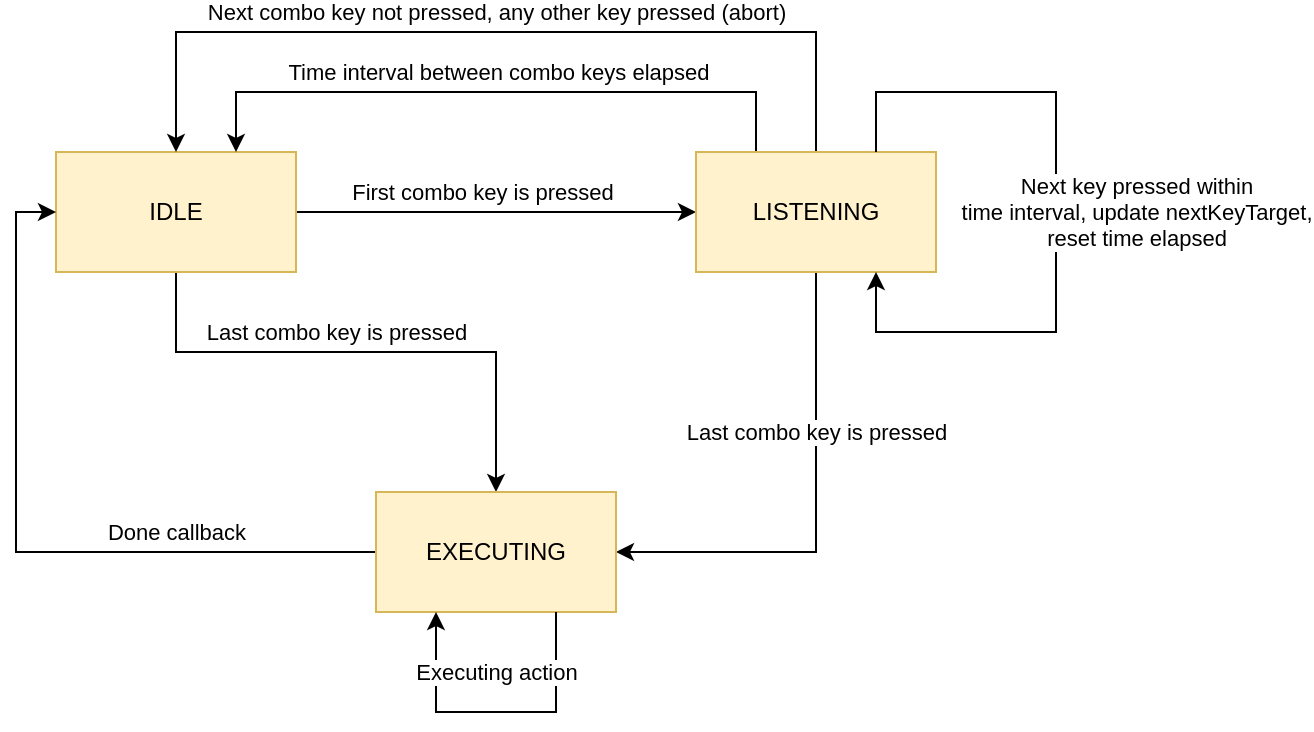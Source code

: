 <mxfile version="16.6.1" type="device"><diagram id="YR68jiKyHZENJmLiwQtF" name="Page-1"><mxGraphModel dx="1422" dy="752" grid="1" gridSize="10" guides="1" tooltips="1" connect="1" arrows="1" fold="1" page="1" pageScale="1" pageWidth="850" pageHeight="1100" math="0" shadow="0"><root><mxCell id="0"/><mxCell id="1" parent="0"/><mxCell id="iRSUxGNsgABBbYQ4pX0S-3" style="edgeStyle=orthogonalEdgeStyle;rounded=0;orthogonalLoop=1;jettySize=auto;html=1;entryX=0;entryY=0.5;entryDx=0;entryDy=0;exitX=1;exitY=0.5;exitDx=0;exitDy=0;" parent="1" source="iRSUxGNsgABBbYQ4pX0S-1" target="iRSUxGNsgABBbYQ4pX0S-2" edge="1"><mxGeometry relative="1" as="geometry"/></mxCell><mxCell id="iRSUxGNsgABBbYQ4pX0S-4" value="First combo key is pressed" style="edgeLabel;html=1;align=center;verticalAlign=middle;resizable=0;points=[];" parent="iRSUxGNsgABBbYQ4pX0S-3" vertex="1" connectable="0"><mxGeometry x="-0.426" y="3" relative="1" as="geometry"><mxPoint x="35" y="-7" as="offset"/></mxGeometry></mxCell><mxCell id="Pyn3-aAe6vshroylNXKp-1" style="edgeStyle=orthogonalEdgeStyle;rounded=0;orthogonalLoop=1;jettySize=auto;html=1;exitX=0.5;exitY=1;exitDx=0;exitDy=0;entryX=0.5;entryY=0;entryDx=0;entryDy=0;" edge="1" parent="1" source="iRSUxGNsgABBbYQ4pX0S-1" target="iRSUxGNsgABBbYQ4pX0S-7"><mxGeometry relative="1" as="geometry"><Array as="points"><mxPoint x="180" y="410"/><mxPoint x="340" y="410"/></Array></mxGeometry></mxCell><mxCell id="Pyn3-aAe6vshroylNXKp-2" value="Last combo key is pressed" style="edgeLabel;html=1;align=center;verticalAlign=middle;resizable=0;points=[];" vertex="1" connectable="0" parent="Pyn3-aAe6vshroylNXKp-1"><mxGeometry x="0.067" relative="1" as="geometry"><mxPoint x="-24" y="-10" as="offset"/></mxGeometry></mxCell><mxCell id="iRSUxGNsgABBbYQ4pX0S-1" value="IDLE" style="rounded=0;whiteSpace=wrap;html=1;fillColor=#fff2cc;strokeColor=#d6b656;" parent="1" vertex="1"><mxGeometry x="120" y="310" width="120" height="60" as="geometry"/></mxCell><mxCell id="iRSUxGNsgABBbYQ4pX0S-5" value="" style="edgeStyle=orthogonalEdgeStyle;rounded=0;orthogonalLoop=1;jettySize=auto;html=1;entryX=0.75;entryY=0;entryDx=0;entryDy=0;exitX=0.25;exitY=0;exitDx=0;exitDy=0;" parent="1" source="iRSUxGNsgABBbYQ4pX0S-2" target="iRSUxGNsgABBbYQ4pX0S-1" edge="1"><mxGeometry relative="1" as="geometry"><mxPoint x="140" y="240" as="targetPoint"/><Array as="points"><mxPoint x="470" y="280"/><mxPoint x="210" y="280"/></Array><mxPoint x="520" y="230" as="sourcePoint"/></mxGeometry></mxCell><mxCell id="iRSUxGNsgABBbYQ4pX0S-6" value="Time interval between combo keys elapsed" style="edgeLabel;html=1;align=center;verticalAlign=middle;resizable=0;points=[];" parent="iRSUxGNsgABBbYQ4pX0S-5" vertex="1" connectable="0"><mxGeometry x="-0.153" y="1" relative="1" as="geometry"><mxPoint x="-24" y="-11" as="offset"/></mxGeometry></mxCell><mxCell id="iRSUxGNsgABBbYQ4pX0S-8" style="edgeStyle=orthogonalEdgeStyle;rounded=0;orthogonalLoop=1;jettySize=auto;html=1;entryX=1;entryY=0.5;entryDx=0;entryDy=0;exitX=0.5;exitY=1;exitDx=0;exitDy=0;" parent="1" source="iRSUxGNsgABBbYQ4pX0S-2" target="iRSUxGNsgABBbYQ4pX0S-7" edge="1"><mxGeometry relative="1" as="geometry"><mxPoint x="400" y="510" as="targetPoint"/><Array as="points"><mxPoint x="500" y="510"/></Array></mxGeometry></mxCell><mxCell id="iRSUxGNsgABBbYQ4pX0S-9" value="Last combo key is pressed" style="edgeLabel;html=1;align=center;verticalAlign=middle;resizable=0;points=[];" parent="iRSUxGNsgABBbYQ4pX0S-8" vertex="1" connectable="0"><mxGeometry x="-0.143" y="2" relative="1" as="geometry"><mxPoint x="-2" y="-23" as="offset"/></mxGeometry></mxCell><mxCell id="iRSUxGNsgABBbYQ4pX0S-11" style="edgeStyle=orthogonalEdgeStyle;rounded=0;orthogonalLoop=1;jettySize=auto;html=1;entryX=0.5;entryY=0;entryDx=0;entryDy=0;exitX=0.5;exitY=0;exitDx=0;exitDy=0;" parent="1" source="iRSUxGNsgABBbYQ4pX0S-2" target="iRSUxGNsgABBbYQ4pX0S-1" edge="1"><mxGeometry relative="1" as="geometry"><Array as="points"><mxPoint x="500" y="250"/><mxPoint x="180" y="250"/></Array><mxPoint x="530" y="190" as="sourcePoint"/><mxPoint x="160" y="160" as="targetPoint"/></mxGeometry></mxCell><mxCell id="iRSUxGNsgABBbYQ4pX0S-12" value="Next combo key not pressed, any other key pressed (abort)" style="edgeLabel;html=1;align=center;verticalAlign=middle;resizable=0;points=[];" parent="iRSUxGNsgABBbYQ4pX0S-11" vertex="1" connectable="0"><mxGeometry x="-0.082" y="3" relative="1" as="geometry"><mxPoint x="-18" y="-13" as="offset"/></mxGeometry></mxCell><mxCell id="iRSUxGNsgABBbYQ4pX0S-2" value="LISTENING" style="rounded=0;whiteSpace=wrap;html=1;fillColor=#fff2cc;strokeColor=#d6b656;" parent="1" vertex="1"><mxGeometry x="440" y="310" width="120" height="60" as="geometry"/></mxCell><mxCell id="iRSUxGNsgABBbYQ4pX0S-14" style="edgeStyle=orthogonalEdgeStyle;rounded=0;orthogonalLoop=1;jettySize=auto;html=1;entryX=0;entryY=0.5;entryDx=0;entryDy=0;exitX=0;exitY=0.5;exitDx=0;exitDy=0;" parent="1" source="iRSUxGNsgABBbYQ4pX0S-7" target="iRSUxGNsgABBbYQ4pX0S-1" edge="1"><mxGeometry relative="1" as="geometry"/></mxCell><mxCell id="iRSUxGNsgABBbYQ4pX0S-15" value="Done callback" style="edgeLabel;html=1;align=center;verticalAlign=middle;resizable=0;points=[];" parent="iRSUxGNsgABBbYQ4pX0S-14" vertex="1" connectable="0"><mxGeometry x="-0.52" relative="1" as="geometry"><mxPoint x="-11" y="-10" as="offset"/></mxGeometry></mxCell><mxCell id="iRSUxGNsgABBbYQ4pX0S-7" value="EXECUTING" style="rounded=0;whiteSpace=wrap;html=1;fillColor=#fff2cc;strokeColor=#d6b656;" parent="1" vertex="1"><mxGeometry x="280" y="480" width="120" height="60" as="geometry"/></mxCell><mxCell id="iRSUxGNsgABBbYQ4pX0S-10" style="edgeStyle=orthogonalEdgeStyle;rounded=0;orthogonalLoop=1;jettySize=auto;html=1;entryX=0.75;entryY=1;entryDx=0;entryDy=0;exitX=0.75;exitY=0;exitDx=0;exitDy=0;" parent="1" source="iRSUxGNsgABBbYQ4pX0S-2" target="iRSUxGNsgABBbYQ4pX0S-2" edge="1"><mxGeometry relative="1" as="geometry"><Array as="points"><mxPoint x="530" y="280"/><mxPoint x="620" y="280"/><mxPoint x="620" y="400"/><mxPoint x="530" y="400"/></Array></mxGeometry></mxCell><mxCell id="iRSUxGNsgABBbYQ4pX0S-13" value="&lt;div&gt;Next key pressed within &lt;br&gt;&lt;/div&gt;&lt;div&gt;time interval, update nextKeyTarget, &lt;br&gt;&lt;/div&gt;&lt;div&gt;reset time elapsed&lt;br&gt;&lt;/div&gt;" style="edgeLabel;html=1;align=center;verticalAlign=middle;resizable=0;points=[];" parent="iRSUxGNsgABBbYQ4pX0S-10" vertex="1" connectable="0"><mxGeometry x="-0.317" y="-1" relative="1" as="geometry"><mxPoint x="41" y="57" as="offset"/></mxGeometry></mxCell><mxCell id="Pyn3-aAe6vshroylNXKp-3" style="edgeStyle=orthogonalEdgeStyle;rounded=0;orthogonalLoop=1;jettySize=auto;html=1;exitX=0.75;exitY=1;exitDx=0;exitDy=0;entryX=0.25;entryY=1;entryDx=0;entryDy=0;" edge="1" parent="1" source="iRSUxGNsgABBbYQ4pX0S-7" target="iRSUxGNsgABBbYQ4pX0S-7"><mxGeometry relative="1" as="geometry"><Array as="points"><mxPoint x="370" y="590"/><mxPoint x="310" y="590"/></Array></mxGeometry></mxCell><mxCell id="Pyn3-aAe6vshroylNXKp-4" value="Executing action" style="edgeLabel;html=1;align=center;verticalAlign=middle;resizable=0;points=[];" vertex="1" connectable="0" parent="Pyn3-aAe6vshroylNXKp-3"><mxGeometry x="-0.325" y="-1" relative="1" as="geometry"><mxPoint x="-26" y="-19" as="offset"/></mxGeometry></mxCell></root></mxGraphModel></diagram></mxfile>